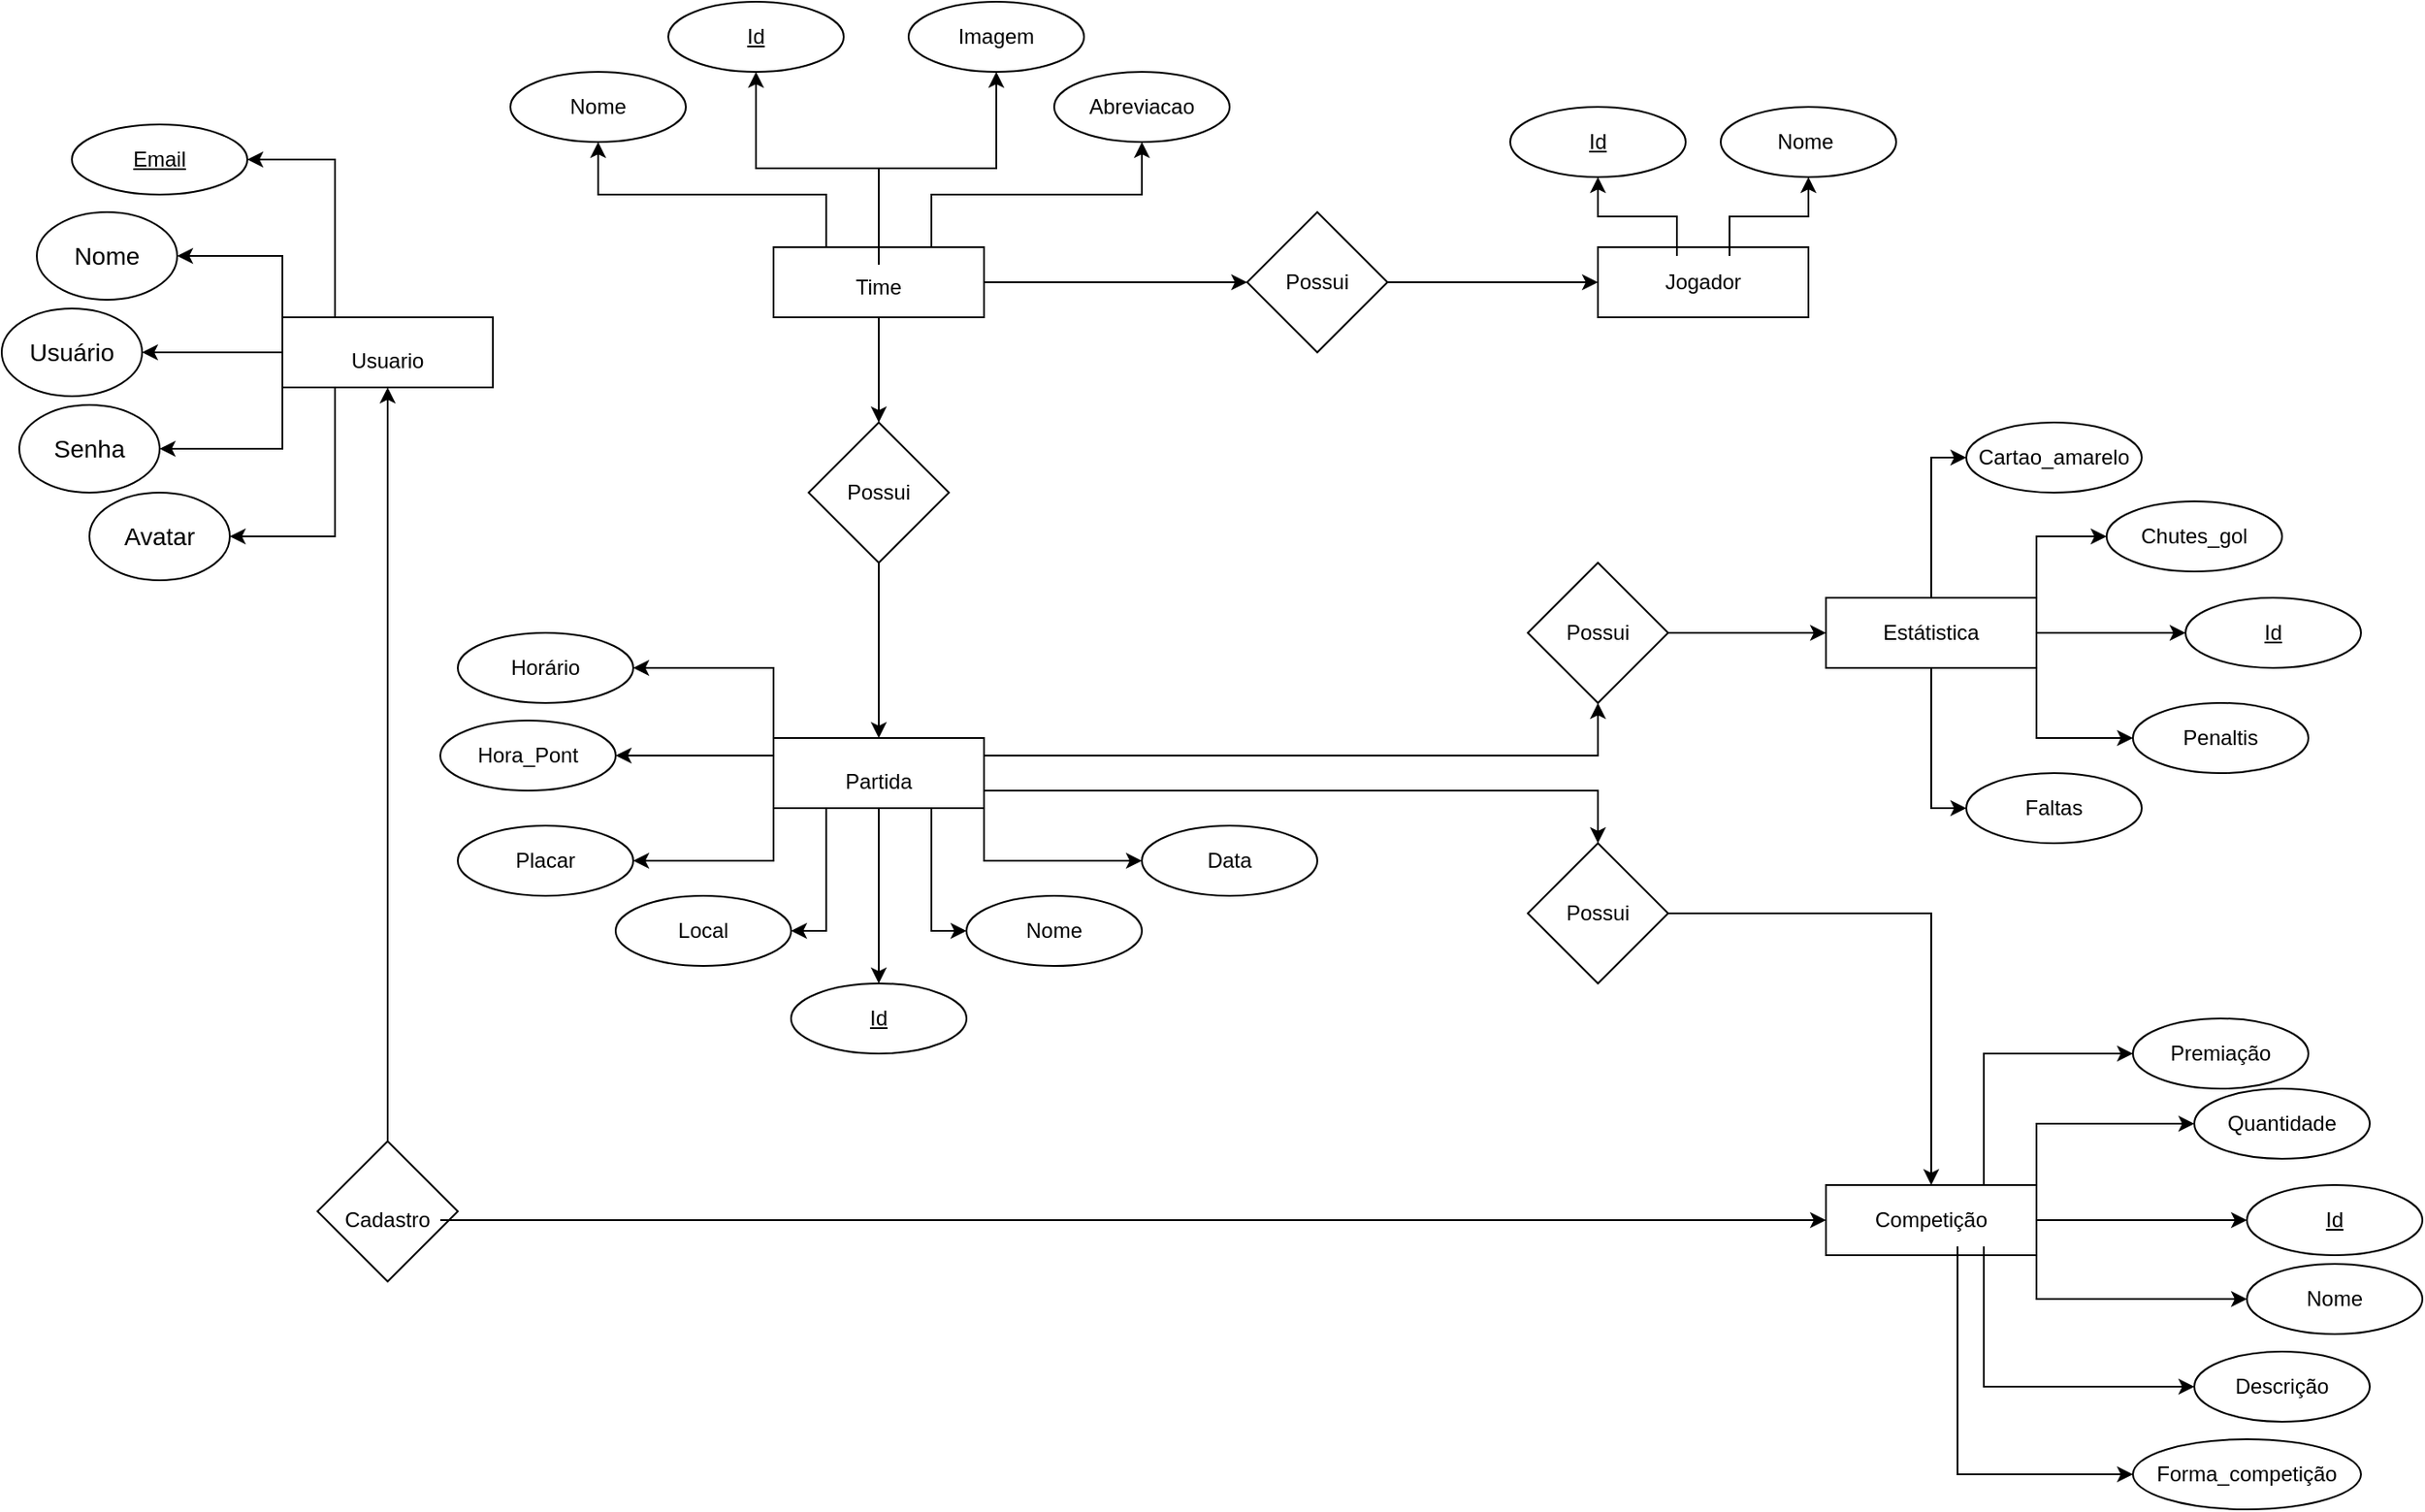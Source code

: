 <mxfile version="21.6.9" type="device">
  <diagram id="yYUCJ2KsFfgBVZtYYiMK" name="Página-1">
    <mxGraphModel dx="1412" dy="550" grid="1" gridSize="10" guides="1" tooltips="1" connect="1" arrows="1" fold="1" page="1" pageScale="1" pageWidth="827" pageHeight="1169" math="0" shadow="0">
      <root>
        <mxCell id="0" />
        <mxCell id="1" parent="0" />
        <mxCell id="COdG1VF7H0o1-ycZzSNf-34" value="" style="edgeStyle=orthogonalEdgeStyle;rounded=0;orthogonalLoop=1;jettySize=auto;html=1;" edge="1" parent="1" source="COdG1VF7H0o1-ycZzSNf-1" target="COdG1VF7H0o1-ycZzSNf-33">
          <mxGeometry relative="1" as="geometry" />
        </mxCell>
        <mxCell id="COdG1VF7H0o1-ycZzSNf-41" style="edgeStyle=orthogonalEdgeStyle;rounded=0;orthogonalLoop=1;jettySize=auto;html=1;exitX=0;exitY=0;exitDx=0;exitDy=0;entryX=1;entryY=0.5;entryDx=0;entryDy=0;" edge="1" parent="1" source="COdG1VF7H0o1-ycZzSNf-1" target="COdG1VF7H0o1-ycZzSNf-37">
          <mxGeometry relative="1" as="geometry">
            <Array as="points">
              <mxPoint x="370" y="225" />
            </Array>
          </mxGeometry>
        </mxCell>
        <mxCell id="COdG1VF7H0o1-ycZzSNf-43" style="edgeStyle=orthogonalEdgeStyle;rounded=0;orthogonalLoop=1;jettySize=auto;html=1;exitX=0;exitY=1;exitDx=0;exitDy=0;entryX=1;entryY=0.5;entryDx=0;entryDy=0;" edge="1" parent="1" source="COdG1VF7H0o1-ycZzSNf-1" target="COdG1VF7H0o1-ycZzSNf-38">
          <mxGeometry relative="1" as="geometry" />
        </mxCell>
        <mxCell id="COdG1VF7H0o1-ycZzSNf-47" style="edgeStyle=orthogonalEdgeStyle;rounded=0;orthogonalLoop=1;jettySize=auto;html=1;exitX=0.25;exitY=0;exitDx=0;exitDy=0;entryX=1;entryY=0.5;entryDx=0;entryDy=0;" edge="1" parent="1" source="COdG1VF7H0o1-ycZzSNf-1" target="COdG1VF7H0o1-ycZzSNf-46">
          <mxGeometry relative="1" as="geometry" />
        </mxCell>
        <mxCell id="COdG1VF7H0o1-ycZzSNf-1" value="" style="rounded=0;whiteSpace=wrap;html=1;" vertex="1" parent="1">
          <mxGeometry x="370" y="260" width="120" height="40" as="geometry" />
        </mxCell>
        <mxCell id="COdG1VF7H0o1-ycZzSNf-12" style="edgeStyle=orthogonalEdgeStyle;rounded=0;orthogonalLoop=1;jettySize=auto;html=1;" edge="1" parent="1" source="COdG1VF7H0o1-ycZzSNf-2" target="COdG1VF7H0o1-ycZzSNf-5">
          <mxGeometry relative="1" as="geometry" />
        </mxCell>
        <mxCell id="COdG1VF7H0o1-ycZzSNf-14" style="edgeStyle=orthogonalEdgeStyle;rounded=0;orthogonalLoop=1;jettySize=auto;html=1;entryX=0.5;entryY=0;entryDx=0;entryDy=0;" edge="1" parent="1" source="COdG1VF7H0o1-ycZzSNf-2" target="COdG1VF7H0o1-ycZzSNf-6">
          <mxGeometry relative="1" as="geometry" />
        </mxCell>
        <mxCell id="COdG1VF7H0o1-ycZzSNf-54" style="edgeStyle=orthogonalEdgeStyle;rounded=0;orthogonalLoop=1;jettySize=auto;html=1;exitX=0.75;exitY=0;exitDx=0;exitDy=0;" edge="1" parent="1" source="COdG1VF7H0o1-ycZzSNf-2" target="COdG1VF7H0o1-ycZzSNf-51">
          <mxGeometry relative="1" as="geometry" />
        </mxCell>
        <mxCell id="COdG1VF7H0o1-ycZzSNf-56" style="edgeStyle=orthogonalEdgeStyle;rounded=0;orthogonalLoop=1;jettySize=auto;html=1;exitX=0.25;exitY=0;exitDx=0;exitDy=0;entryX=0.5;entryY=1;entryDx=0;entryDy=0;" edge="1" parent="1" source="COdG1VF7H0o1-ycZzSNf-2" target="COdG1VF7H0o1-ycZzSNf-49">
          <mxGeometry relative="1" as="geometry" />
        </mxCell>
        <mxCell id="COdG1VF7H0o1-ycZzSNf-2" value="" style="rounded=0;whiteSpace=wrap;html=1;" vertex="1" parent="1">
          <mxGeometry x="650" y="220" width="120" height="40" as="geometry" />
        </mxCell>
        <mxCell id="COdG1VF7H0o1-ycZzSNf-74" style="edgeStyle=orthogonalEdgeStyle;rounded=0;orthogonalLoop=1;jettySize=auto;html=1;exitX=0;exitY=0;exitDx=0;exitDy=0;entryX=1;entryY=0.5;entryDx=0;entryDy=0;" edge="1" parent="1" source="COdG1VF7H0o1-ycZzSNf-3" target="COdG1VF7H0o1-ycZzSNf-73">
          <mxGeometry relative="1" as="geometry" />
        </mxCell>
        <mxCell id="COdG1VF7H0o1-ycZzSNf-76" style="edgeStyle=orthogonalEdgeStyle;rounded=0;orthogonalLoop=1;jettySize=auto;html=1;exitX=0;exitY=1;exitDx=0;exitDy=0;entryX=1;entryY=0.5;entryDx=0;entryDy=0;" edge="1" parent="1" source="COdG1VF7H0o1-ycZzSNf-3" target="COdG1VF7H0o1-ycZzSNf-67">
          <mxGeometry relative="1" as="geometry" />
        </mxCell>
        <mxCell id="COdG1VF7H0o1-ycZzSNf-77" style="edgeStyle=orthogonalEdgeStyle;rounded=0;orthogonalLoop=1;jettySize=auto;html=1;exitX=1;exitY=1;exitDx=0;exitDy=0;entryX=0;entryY=0.5;entryDx=0;entryDy=0;" edge="1" parent="1" source="COdG1VF7H0o1-ycZzSNf-3" target="COdG1VF7H0o1-ycZzSNf-66">
          <mxGeometry relative="1" as="geometry" />
        </mxCell>
        <mxCell id="COdG1VF7H0o1-ycZzSNf-97" style="edgeStyle=orthogonalEdgeStyle;rounded=0;orthogonalLoop=1;jettySize=auto;html=1;exitX=0;exitY=0.25;exitDx=0;exitDy=0;entryX=1;entryY=0.5;entryDx=0;entryDy=0;" edge="1" parent="1" source="COdG1VF7H0o1-ycZzSNf-3" target="COdG1VF7H0o1-ycZzSNf-69">
          <mxGeometry relative="1" as="geometry" />
        </mxCell>
        <mxCell id="COdG1VF7H0o1-ycZzSNf-111" style="edgeStyle=orthogonalEdgeStyle;rounded=0;orthogonalLoop=1;jettySize=auto;html=1;exitX=1;exitY=0.75;exitDx=0;exitDy=0;entryX=0.5;entryY=0;entryDx=0;entryDy=0;" edge="1" parent="1" source="COdG1VF7H0o1-ycZzSNf-3" target="COdG1VF7H0o1-ycZzSNf-7">
          <mxGeometry relative="1" as="geometry" />
        </mxCell>
        <mxCell id="COdG1VF7H0o1-ycZzSNf-115" style="edgeStyle=orthogonalEdgeStyle;rounded=0;orthogonalLoop=1;jettySize=auto;html=1;exitX=1;exitY=0.25;exitDx=0;exitDy=0;entryX=0.5;entryY=1;entryDx=0;entryDy=0;" edge="1" parent="1" source="COdG1VF7H0o1-ycZzSNf-3" target="COdG1VF7H0o1-ycZzSNf-110">
          <mxGeometry relative="1" as="geometry" />
        </mxCell>
        <mxCell id="COdG1VF7H0o1-ycZzSNf-3" value="" style="rounded=0;whiteSpace=wrap;html=1;" vertex="1" parent="1">
          <mxGeometry x="650" y="500" width="120" height="40" as="geometry" />
        </mxCell>
        <mxCell id="COdG1VF7H0o1-ycZzSNf-4" value="" style="rounded=0;whiteSpace=wrap;html=1;" vertex="1" parent="1">
          <mxGeometry x="1120" y="220" width="120" height="40" as="geometry" />
        </mxCell>
        <mxCell id="COdG1VF7H0o1-ycZzSNf-13" style="edgeStyle=orthogonalEdgeStyle;rounded=0;orthogonalLoop=1;jettySize=auto;html=1;exitX=1;exitY=0.5;exitDx=0;exitDy=0;" edge="1" parent="1" source="COdG1VF7H0o1-ycZzSNf-23" target="COdG1VF7H0o1-ycZzSNf-4">
          <mxGeometry relative="1" as="geometry" />
        </mxCell>
        <mxCell id="COdG1VF7H0o1-ycZzSNf-5" value="" style="rhombus;whiteSpace=wrap;html=1;" vertex="1" parent="1">
          <mxGeometry x="920" y="200" width="80" height="80" as="geometry" />
        </mxCell>
        <mxCell id="COdG1VF7H0o1-ycZzSNf-15" style="edgeStyle=orthogonalEdgeStyle;rounded=0;orthogonalLoop=1;jettySize=auto;html=1;" edge="1" parent="1" source="COdG1VF7H0o1-ycZzSNf-6" target="COdG1VF7H0o1-ycZzSNf-3">
          <mxGeometry relative="1" as="geometry" />
        </mxCell>
        <mxCell id="COdG1VF7H0o1-ycZzSNf-6" value="" style="rhombus;whiteSpace=wrap;html=1;" vertex="1" parent="1">
          <mxGeometry x="670" y="320" width="80" height="80" as="geometry" />
        </mxCell>
        <mxCell id="COdG1VF7H0o1-ycZzSNf-20" style="edgeStyle=orthogonalEdgeStyle;rounded=0;orthogonalLoop=1;jettySize=auto;html=1;" edge="1" parent="1" source="COdG1VF7H0o1-ycZzSNf-7" target="COdG1VF7H0o1-ycZzSNf-8">
          <mxGeometry relative="1" as="geometry" />
        </mxCell>
        <mxCell id="COdG1VF7H0o1-ycZzSNf-7" value="" style="rhombus;whiteSpace=wrap;html=1;" vertex="1" parent="1">
          <mxGeometry x="1080" y="560" width="80" height="80" as="geometry" />
        </mxCell>
        <mxCell id="COdG1VF7H0o1-ycZzSNf-89" style="edgeStyle=orthogonalEdgeStyle;rounded=0;orthogonalLoop=1;jettySize=auto;html=1;exitX=0.75;exitY=0;exitDx=0;exitDy=0;entryX=0;entryY=0.5;entryDx=0;entryDy=0;" edge="1" parent="1" source="COdG1VF7H0o1-ycZzSNf-8" target="COdG1VF7H0o1-ycZzSNf-85">
          <mxGeometry relative="1" as="geometry" />
        </mxCell>
        <mxCell id="COdG1VF7H0o1-ycZzSNf-90" style="edgeStyle=orthogonalEdgeStyle;rounded=0;orthogonalLoop=1;jettySize=auto;html=1;exitX=1;exitY=0;exitDx=0;exitDy=0;entryX=0;entryY=0.5;entryDx=0;entryDy=0;" edge="1" parent="1" source="COdG1VF7H0o1-ycZzSNf-8" target="COdG1VF7H0o1-ycZzSNf-84">
          <mxGeometry relative="1" as="geometry" />
        </mxCell>
        <mxCell id="COdG1VF7H0o1-ycZzSNf-91" style="edgeStyle=orthogonalEdgeStyle;rounded=0;orthogonalLoop=1;jettySize=auto;html=1;exitX=1;exitY=0.5;exitDx=0;exitDy=0;entryX=0;entryY=0.5;entryDx=0;entryDy=0;" edge="1" parent="1" source="COdG1VF7H0o1-ycZzSNf-8" target="COdG1VF7H0o1-ycZzSNf-82">
          <mxGeometry relative="1" as="geometry" />
        </mxCell>
        <mxCell id="COdG1VF7H0o1-ycZzSNf-92" style="edgeStyle=orthogonalEdgeStyle;rounded=0;orthogonalLoop=1;jettySize=auto;html=1;exitX=1;exitY=1;exitDx=0;exitDy=0;entryX=0;entryY=0.5;entryDx=0;entryDy=0;" edge="1" parent="1" source="COdG1VF7H0o1-ycZzSNf-8" target="COdG1VF7H0o1-ycZzSNf-87">
          <mxGeometry relative="1" as="geometry" />
        </mxCell>
        <mxCell id="COdG1VF7H0o1-ycZzSNf-8" value="" style="rounded=0;whiteSpace=wrap;html=1;" vertex="1" parent="1">
          <mxGeometry x="1250" y="755" width="120" height="40" as="geometry" />
        </mxCell>
        <mxCell id="COdG1VF7H0o1-ycZzSNf-9" value="" style="rhombus;whiteSpace=wrap;html=1;" vertex="1" parent="1">
          <mxGeometry x="390" y="730" width="80" height="80" as="geometry" />
        </mxCell>
        <mxCell id="COdG1VF7H0o1-ycZzSNf-11" value="" style="endArrow=classic;html=1;rounded=0;exitX=0.5;exitY=0;exitDx=0;exitDy=0;entryX=0.5;entryY=1;entryDx=0;entryDy=0;" edge="1" parent="1" source="COdG1VF7H0o1-ycZzSNf-9" target="COdG1VF7H0o1-ycZzSNf-1">
          <mxGeometry width="50" height="50" relative="1" as="geometry">
            <mxPoint x="420" y="430" as="sourcePoint" />
            <mxPoint x="470" y="380" as="targetPoint" />
          </mxGeometry>
        </mxCell>
        <mxCell id="COdG1VF7H0o1-ycZzSNf-44" style="edgeStyle=orthogonalEdgeStyle;rounded=0;orthogonalLoop=1;jettySize=auto;html=1;exitX=0;exitY=1;exitDx=0;exitDy=0;entryX=1;entryY=0.5;entryDx=0;entryDy=0;" edge="1" parent="1" source="COdG1VF7H0o1-ycZzSNf-21" target="COdG1VF7H0o1-ycZzSNf-40">
          <mxGeometry relative="1" as="geometry" />
        </mxCell>
        <mxCell id="COdG1VF7H0o1-ycZzSNf-21" value="Usuario" style="text;html=1;strokeColor=none;fillColor=none;align=center;verticalAlign=middle;whiteSpace=wrap;rounded=0;" vertex="1" parent="1">
          <mxGeometry x="400" y="270" width="60" height="30" as="geometry" />
        </mxCell>
        <mxCell id="COdG1VF7H0o1-ycZzSNf-53" style="edgeStyle=orthogonalEdgeStyle;rounded=0;orthogonalLoop=1;jettySize=auto;html=1;exitX=0.5;exitY=0;exitDx=0;exitDy=0;entryX=0.5;entryY=1;entryDx=0;entryDy=0;" edge="1" parent="1" source="COdG1VF7H0o1-ycZzSNf-22" target="COdG1VF7H0o1-ycZzSNf-48">
          <mxGeometry relative="1" as="geometry" />
        </mxCell>
        <mxCell id="COdG1VF7H0o1-ycZzSNf-132" style="edgeStyle=orthogonalEdgeStyle;rounded=0;orthogonalLoop=1;jettySize=auto;html=1;exitX=0.5;exitY=0;exitDx=0;exitDy=0;entryX=0.5;entryY=1;entryDx=0;entryDy=0;" edge="1" parent="1" source="COdG1VF7H0o1-ycZzSNf-22" target="COdG1VF7H0o1-ycZzSNf-50">
          <mxGeometry relative="1" as="geometry" />
        </mxCell>
        <mxCell id="COdG1VF7H0o1-ycZzSNf-22" value="Time" style="text;html=1;strokeColor=none;fillColor=none;align=center;verticalAlign=middle;whiteSpace=wrap;rounded=0;" vertex="1" parent="1">
          <mxGeometry x="680" y="230" width="60" height="25" as="geometry" />
        </mxCell>
        <mxCell id="COdG1VF7H0o1-ycZzSNf-64" style="edgeStyle=orthogonalEdgeStyle;rounded=0;orthogonalLoop=1;jettySize=auto;html=1;exitX=0.75;exitY=0;exitDx=0;exitDy=0;entryX=0.5;entryY=1;entryDx=0;entryDy=0;" edge="1" parent="1" source="COdG1VF7H0o1-ycZzSNf-24" target="COdG1VF7H0o1-ycZzSNf-61">
          <mxGeometry relative="1" as="geometry" />
        </mxCell>
        <mxCell id="COdG1VF7H0o1-ycZzSNf-65" style="edgeStyle=orthogonalEdgeStyle;rounded=0;orthogonalLoop=1;jettySize=auto;html=1;exitX=0.25;exitY=0;exitDx=0;exitDy=0;entryX=0.5;entryY=1;entryDx=0;entryDy=0;" edge="1" parent="1" source="COdG1VF7H0o1-ycZzSNf-24" target="COdG1VF7H0o1-ycZzSNf-60">
          <mxGeometry relative="1" as="geometry" />
        </mxCell>
        <mxCell id="COdG1VF7H0o1-ycZzSNf-24" value="Jogador" style="text;html=1;strokeColor=none;fillColor=none;align=center;verticalAlign=middle;whiteSpace=wrap;rounded=0;" vertex="1" parent="1">
          <mxGeometry x="1150" y="225" width="60" height="30" as="geometry" />
        </mxCell>
        <mxCell id="COdG1VF7H0o1-ycZzSNf-25" value="Possui" style="text;html=1;strokeColor=none;fillColor=none;align=center;verticalAlign=middle;whiteSpace=wrap;rounded=0;" vertex="1" parent="1">
          <mxGeometry x="680" y="345" width="60" height="30" as="geometry" />
        </mxCell>
        <mxCell id="COdG1VF7H0o1-ycZzSNf-101" style="edgeStyle=orthogonalEdgeStyle;rounded=0;orthogonalLoop=1;jettySize=auto;html=1;exitX=1;exitY=0.5;exitDx=0;exitDy=0;entryX=0;entryY=0.5;entryDx=0;entryDy=0;" edge="1" parent="1" source="COdG1VF7H0o1-ycZzSNf-26" target="COdG1VF7H0o1-ycZzSNf-8">
          <mxGeometry relative="1" as="geometry" />
        </mxCell>
        <mxCell id="COdG1VF7H0o1-ycZzSNf-26" value="Cadastro" style="text;html=1;strokeColor=none;fillColor=none;align=center;verticalAlign=middle;whiteSpace=wrap;rounded=0;" vertex="1" parent="1">
          <mxGeometry x="400" y="760" width="60" height="30" as="geometry" />
        </mxCell>
        <mxCell id="COdG1VF7H0o1-ycZzSNf-78" style="edgeStyle=orthogonalEdgeStyle;rounded=0;orthogonalLoop=1;jettySize=auto;html=1;exitX=0;exitY=1;exitDx=0;exitDy=0;entryX=1;entryY=0.5;entryDx=0;entryDy=0;" edge="1" parent="1" source="COdG1VF7H0o1-ycZzSNf-27" target="COdG1VF7H0o1-ycZzSNf-68">
          <mxGeometry relative="1" as="geometry" />
        </mxCell>
        <mxCell id="COdG1VF7H0o1-ycZzSNf-79" style="edgeStyle=orthogonalEdgeStyle;rounded=0;orthogonalLoop=1;jettySize=auto;html=1;exitX=1;exitY=1;exitDx=0;exitDy=0;entryX=0;entryY=0.5;entryDx=0;entryDy=0;" edge="1" parent="1" source="COdG1VF7H0o1-ycZzSNf-27" target="COdG1VF7H0o1-ycZzSNf-72">
          <mxGeometry relative="1" as="geometry" />
        </mxCell>
        <mxCell id="COdG1VF7H0o1-ycZzSNf-117" style="edgeStyle=orthogonalEdgeStyle;rounded=0;orthogonalLoop=1;jettySize=auto;html=1;exitX=0.5;exitY=1;exitDx=0;exitDy=0;entryX=0.5;entryY=0;entryDx=0;entryDy=0;" edge="1" parent="1" source="COdG1VF7H0o1-ycZzSNf-27" target="COdG1VF7H0o1-ycZzSNf-81">
          <mxGeometry relative="1" as="geometry" />
        </mxCell>
        <mxCell id="COdG1VF7H0o1-ycZzSNf-27" value="Partida" style="text;html=1;strokeColor=none;fillColor=none;align=center;verticalAlign=middle;whiteSpace=wrap;rounded=0;" vertex="1" parent="1">
          <mxGeometry x="680" y="510" width="60" height="30" as="geometry" />
        </mxCell>
        <mxCell id="COdG1VF7H0o1-ycZzSNf-28" value="Possui" style="text;html=1;strokeColor=none;fillColor=none;align=center;verticalAlign=middle;whiteSpace=wrap;rounded=0;" vertex="1" parent="1">
          <mxGeometry x="1090" y="585" width="60" height="30" as="geometry" />
        </mxCell>
        <mxCell id="COdG1VF7H0o1-ycZzSNf-93" style="edgeStyle=orthogonalEdgeStyle;rounded=0;orthogonalLoop=1;jettySize=auto;html=1;exitX=1;exitY=1;exitDx=0;exitDy=0;entryX=0;entryY=0.5;entryDx=0;entryDy=0;" edge="1" parent="1" source="COdG1VF7H0o1-ycZzSNf-29" target="COdG1VF7H0o1-ycZzSNf-86">
          <mxGeometry relative="1" as="geometry" />
        </mxCell>
        <mxCell id="COdG1VF7H0o1-ycZzSNf-94" style="edgeStyle=orthogonalEdgeStyle;rounded=0;orthogonalLoop=1;jettySize=auto;html=1;exitX=0.75;exitY=1;exitDx=0;exitDy=0;entryX=0;entryY=0.5;entryDx=0;entryDy=0;" edge="1" parent="1" source="COdG1VF7H0o1-ycZzSNf-29" target="COdG1VF7H0o1-ycZzSNf-88">
          <mxGeometry relative="1" as="geometry" />
        </mxCell>
        <mxCell id="COdG1VF7H0o1-ycZzSNf-29" value="Competição" style="text;html=1;strokeColor=none;fillColor=none;align=center;verticalAlign=middle;whiteSpace=wrap;rounded=0;" vertex="1" parent="1">
          <mxGeometry x="1280" y="760" width="60" height="30" as="geometry" />
        </mxCell>
        <mxCell id="COdG1VF7H0o1-ycZzSNf-33" value="&lt;font style=&quot;font-size: 14px;&quot;&gt;Usuário&lt;/font&gt;" style="ellipse;whiteSpace=wrap;html=1;rounded=0;" vertex="1" parent="1">
          <mxGeometry x="210" y="255" width="80" height="50" as="geometry" />
        </mxCell>
        <mxCell id="COdG1VF7H0o1-ycZzSNf-37" value="&lt;font style=&quot;font-size: 14px;&quot;&gt;Nome&lt;/font&gt;" style="ellipse;whiteSpace=wrap;html=1;rounded=0;" vertex="1" parent="1">
          <mxGeometry x="230" y="200" width="80" height="50" as="geometry" />
        </mxCell>
        <mxCell id="COdG1VF7H0o1-ycZzSNf-38" value="&lt;font style=&quot;font-size: 14px;&quot;&gt;Senha&lt;/font&gt;" style="ellipse;whiteSpace=wrap;html=1;rounded=0;" vertex="1" parent="1">
          <mxGeometry x="220" y="310" width="80" height="50" as="geometry" />
        </mxCell>
        <mxCell id="COdG1VF7H0o1-ycZzSNf-40" value="&lt;font style=&quot;font-size: 14px;&quot;&gt;Avatar&lt;/font&gt;" style="ellipse;whiteSpace=wrap;html=1;rounded=0;" vertex="1" parent="1">
          <mxGeometry x="260" y="360" width="80" height="50" as="geometry" />
        </mxCell>
        <mxCell id="COdG1VF7H0o1-ycZzSNf-46" value="Email" style="ellipse;whiteSpace=wrap;html=1;align=center;fontStyle=4;" vertex="1" parent="1">
          <mxGeometry x="250" y="150" width="100" height="40" as="geometry" />
        </mxCell>
        <mxCell id="COdG1VF7H0o1-ycZzSNf-48" value="Id" style="ellipse;whiteSpace=wrap;html=1;align=center;fontStyle=4;" vertex="1" parent="1">
          <mxGeometry x="590" y="80" width="100" height="40" as="geometry" />
        </mxCell>
        <mxCell id="COdG1VF7H0o1-ycZzSNf-49" value="Nome" style="ellipse;whiteSpace=wrap;html=1;align=center;" vertex="1" parent="1">
          <mxGeometry x="500" y="120" width="100" height="40" as="geometry" />
        </mxCell>
        <mxCell id="COdG1VF7H0o1-ycZzSNf-50" value="Imagem" style="ellipse;whiteSpace=wrap;html=1;align=center;" vertex="1" parent="1">
          <mxGeometry x="727" y="80" width="100" height="40" as="geometry" />
        </mxCell>
        <mxCell id="COdG1VF7H0o1-ycZzSNf-51" value="Abreviacao" style="ellipse;whiteSpace=wrap;html=1;align=center;" vertex="1" parent="1">
          <mxGeometry x="810" y="120" width="100" height="40" as="geometry" />
        </mxCell>
        <mxCell id="COdG1VF7H0o1-ycZzSNf-23" value="Possui" style="text;html=1;strokeColor=none;fillColor=none;align=center;verticalAlign=middle;whiteSpace=wrap;rounded=0;" vertex="1" parent="1">
          <mxGeometry x="930" y="225" width="60" height="30" as="geometry" />
        </mxCell>
        <mxCell id="COdG1VF7H0o1-ycZzSNf-60" value="Id" style="ellipse;whiteSpace=wrap;html=1;align=center;fontStyle=4;" vertex="1" parent="1">
          <mxGeometry x="1070" y="140" width="100" height="40" as="geometry" />
        </mxCell>
        <mxCell id="COdG1VF7H0o1-ycZzSNf-61" value="Nome&amp;nbsp;" style="ellipse;whiteSpace=wrap;html=1;align=center;" vertex="1" parent="1">
          <mxGeometry x="1190" y="140" width="100" height="40" as="geometry" />
        </mxCell>
        <mxCell id="COdG1VF7H0o1-ycZzSNf-66" value="Data" style="ellipse;whiteSpace=wrap;html=1;align=center;" vertex="1" parent="1">
          <mxGeometry x="860" y="550" width="100" height="40" as="geometry" />
        </mxCell>
        <mxCell id="COdG1VF7H0o1-ycZzSNf-67" value="Placar" style="ellipse;whiteSpace=wrap;html=1;align=center;" vertex="1" parent="1">
          <mxGeometry x="470" y="550" width="100" height="40" as="geometry" />
        </mxCell>
        <mxCell id="COdG1VF7H0o1-ycZzSNf-68" value="Local" style="ellipse;whiteSpace=wrap;html=1;align=center;" vertex="1" parent="1">
          <mxGeometry x="560" y="590" width="100" height="40" as="geometry" />
        </mxCell>
        <mxCell id="COdG1VF7H0o1-ycZzSNf-69" value="Hora_Pont" style="ellipse;whiteSpace=wrap;html=1;align=center;" vertex="1" parent="1">
          <mxGeometry x="460" y="490" width="100" height="40" as="geometry" />
        </mxCell>
        <mxCell id="COdG1VF7H0o1-ycZzSNf-72" value="Nome" style="ellipse;whiteSpace=wrap;html=1;align=center;" vertex="1" parent="1">
          <mxGeometry x="760" y="590" width="100" height="40" as="geometry" />
        </mxCell>
        <mxCell id="COdG1VF7H0o1-ycZzSNf-73" value="Horário" style="ellipse;whiteSpace=wrap;html=1;align=center;" vertex="1" parent="1">
          <mxGeometry x="470" y="440" width="100" height="40" as="geometry" />
        </mxCell>
        <mxCell id="COdG1VF7H0o1-ycZzSNf-81" value="Id" style="ellipse;whiteSpace=wrap;html=1;align=center;fontStyle=4;" vertex="1" parent="1">
          <mxGeometry x="660" y="640" width="100" height="40" as="geometry" />
        </mxCell>
        <mxCell id="COdG1VF7H0o1-ycZzSNf-82" value="Id" style="ellipse;whiteSpace=wrap;html=1;align=center;fontStyle=4;" vertex="1" parent="1">
          <mxGeometry x="1490" y="755" width="100" height="40" as="geometry" />
        </mxCell>
        <mxCell id="COdG1VF7H0o1-ycZzSNf-84" value="Quantidade" style="ellipse;whiteSpace=wrap;html=1;align=center;" vertex="1" parent="1">
          <mxGeometry x="1460" y="700" width="100" height="40" as="geometry" />
        </mxCell>
        <mxCell id="COdG1VF7H0o1-ycZzSNf-85" value="Premiação" style="ellipse;whiteSpace=wrap;html=1;align=center;" vertex="1" parent="1">
          <mxGeometry x="1425" y="660" width="100" height="40" as="geometry" />
        </mxCell>
        <mxCell id="COdG1VF7H0o1-ycZzSNf-86" value="Descrição" style="ellipse;whiteSpace=wrap;html=1;align=center;" vertex="1" parent="1">
          <mxGeometry x="1460" y="850" width="100" height="40" as="geometry" />
        </mxCell>
        <mxCell id="COdG1VF7H0o1-ycZzSNf-87" value="Nome" style="ellipse;whiteSpace=wrap;html=1;align=center;" vertex="1" parent="1">
          <mxGeometry x="1490" y="800" width="100" height="40" as="geometry" />
        </mxCell>
        <mxCell id="COdG1VF7H0o1-ycZzSNf-88" value="Forma_competição" style="ellipse;whiteSpace=wrap;html=1;align=center;" vertex="1" parent="1">
          <mxGeometry x="1425" y="900" width="130" height="40" as="geometry" />
        </mxCell>
        <mxCell id="COdG1VF7H0o1-ycZzSNf-131" style="edgeStyle=orthogonalEdgeStyle;rounded=0;orthogonalLoop=1;jettySize=auto;html=1;exitX=1;exitY=0.5;exitDx=0;exitDy=0;entryX=0;entryY=0.5;entryDx=0;entryDy=0;" edge="1" parent="1" source="COdG1VF7H0o1-ycZzSNf-110" target="COdG1VF7H0o1-ycZzSNf-116">
          <mxGeometry relative="1" as="geometry" />
        </mxCell>
        <mxCell id="COdG1VF7H0o1-ycZzSNf-110" value="Possui" style="rhombus;whiteSpace=wrap;html=1;" vertex="1" parent="1">
          <mxGeometry x="1080" y="400" width="80" height="80" as="geometry" />
        </mxCell>
        <mxCell id="COdG1VF7H0o1-ycZzSNf-125" style="edgeStyle=orthogonalEdgeStyle;rounded=0;orthogonalLoop=1;jettySize=auto;html=1;exitX=1;exitY=0.5;exitDx=0;exitDy=0;entryX=0;entryY=0.5;entryDx=0;entryDy=0;" edge="1" parent="1" source="COdG1VF7H0o1-ycZzSNf-116" target="COdG1VF7H0o1-ycZzSNf-124">
          <mxGeometry relative="1" as="geometry" />
        </mxCell>
        <mxCell id="COdG1VF7H0o1-ycZzSNf-127" style="edgeStyle=orthogonalEdgeStyle;rounded=0;orthogonalLoop=1;jettySize=auto;html=1;exitX=1;exitY=0;exitDx=0;exitDy=0;entryX=0;entryY=0.5;entryDx=0;entryDy=0;" edge="1" parent="1" source="COdG1VF7H0o1-ycZzSNf-116" target="COdG1VF7H0o1-ycZzSNf-121">
          <mxGeometry relative="1" as="geometry" />
        </mxCell>
        <mxCell id="COdG1VF7H0o1-ycZzSNf-128" style="edgeStyle=orthogonalEdgeStyle;rounded=0;orthogonalLoop=1;jettySize=auto;html=1;exitX=0.5;exitY=0;exitDx=0;exitDy=0;entryX=0;entryY=0.5;entryDx=0;entryDy=0;" edge="1" parent="1" source="COdG1VF7H0o1-ycZzSNf-116" target="COdG1VF7H0o1-ycZzSNf-118">
          <mxGeometry relative="1" as="geometry" />
        </mxCell>
        <mxCell id="COdG1VF7H0o1-ycZzSNf-129" style="edgeStyle=orthogonalEdgeStyle;rounded=0;orthogonalLoop=1;jettySize=auto;html=1;exitX=1;exitY=1;exitDx=0;exitDy=0;entryX=0;entryY=0.5;entryDx=0;entryDy=0;" edge="1" parent="1" source="COdG1VF7H0o1-ycZzSNf-116" target="COdG1VF7H0o1-ycZzSNf-122">
          <mxGeometry relative="1" as="geometry" />
        </mxCell>
        <mxCell id="COdG1VF7H0o1-ycZzSNf-130" style="edgeStyle=orthogonalEdgeStyle;rounded=0;orthogonalLoop=1;jettySize=auto;html=1;exitX=0.5;exitY=1;exitDx=0;exitDy=0;entryX=0;entryY=0.5;entryDx=0;entryDy=0;" edge="1" parent="1" source="COdG1VF7H0o1-ycZzSNf-116" target="COdG1VF7H0o1-ycZzSNf-119">
          <mxGeometry relative="1" as="geometry" />
        </mxCell>
        <mxCell id="COdG1VF7H0o1-ycZzSNf-116" value="Estátistica" style="rounded=0;whiteSpace=wrap;html=1;" vertex="1" parent="1">
          <mxGeometry x="1250" y="420" width="120" height="40" as="geometry" />
        </mxCell>
        <mxCell id="COdG1VF7H0o1-ycZzSNf-118" value="Cartao_amarelo" style="ellipse;whiteSpace=wrap;html=1;align=center;" vertex="1" parent="1">
          <mxGeometry x="1330" y="320" width="100" height="40" as="geometry" />
        </mxCell>
        <mxCell id="COdG1VF7H0o1-ycZzSNf-119" value="Faltas" style="ellipse;whiteSpace=wrap;html=1;align=center;" vertex="1" parent="1">
          <mxGeometry x="1330" y="520" width="100" height="40" as="geometry" />
        </mxCell>
        <mxCell id="COdG1VF7H0o1-ycZzSNf-121" value="Chutes_gol" style="ellipse;whiteSpace=wrap;html=1;align=center;" vertex="1" parent="1">
          <mxGeometry x="1410" y="365" width="100" height="40" as="geometry" />
        </mxCell>
        <mxCell id="COdG1VF7H0o1-ycZzSNf-122" value="Penaltis" style="ellipse;whiteSpace=wrap;html=1;align=center;" vertex="1" parent="1">
          <mxGeometry x="1425" y="480" width="100" height="40" as="geometry" />
        </mxCell>
        <mxCell id="COdG1VF7H0o1-ycZzSNf-124" value="Id" style="ellipse;whiteSpace=wrap;html=1;align=center;fontStyle=4;" vertex="1" parent="1">
          <mxGeometry x="1455" y="420" width="100" height="40" as="geometry" />
        </mxCell>
      </root>
    </mxGraphModel>
  </diagram>
</mxfile>

